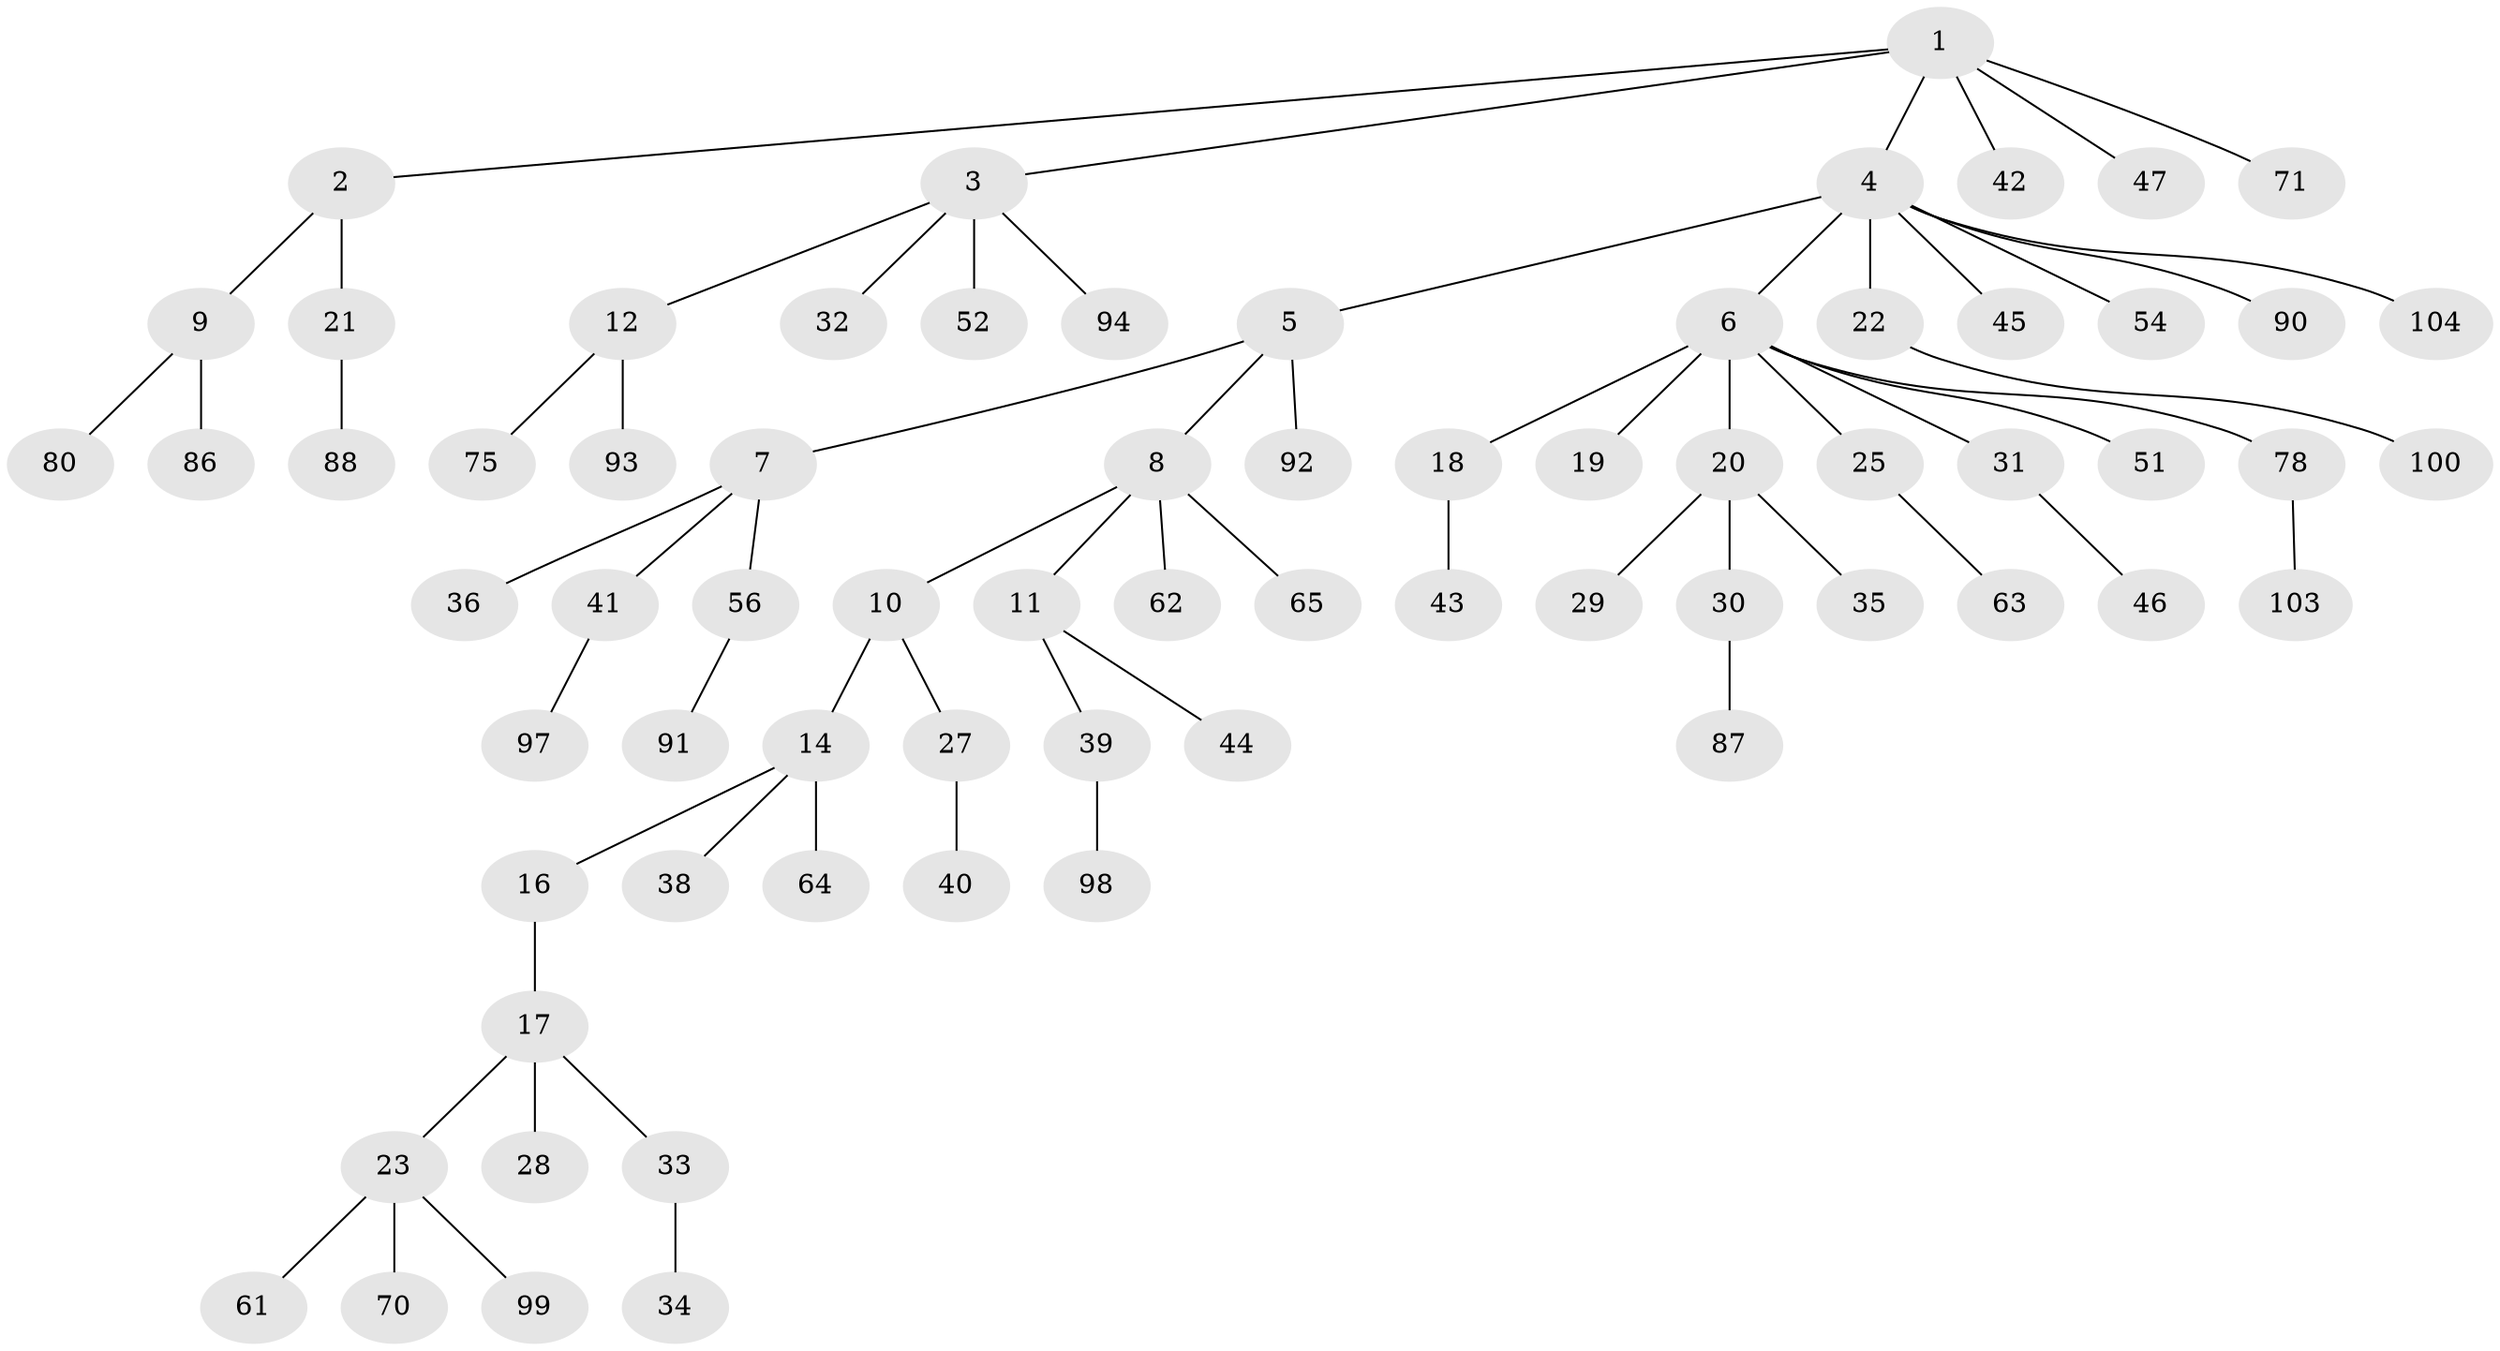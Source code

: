 // original degree distribution, {6: 0.028846153846153848, 3: 0.125, 9: 0.009615384615384616, 4: 0.038461538461538464, 5: 0.04807692307692308, 2: 0.20192307692307693, 1: 0.5480769230769231}
// Generated by graph-tools (version 1.1) at 2025/11/02/27/25 16:11:25]
// undirected, 70 vertices, 69 edges
graph export_dot {
graph [start="1"]
  node [color=gray90,style=filled];
  1 [super="+37"];
  2;
  3 [super="+73"];
  4 [super="+55"];
  5 [super="+49"];
  6 [super="+13"];
  7 [super="+24"];
  8 [super="+57"];
  9 [super="+59"];
  10 [super="+15"];
  11 [super="+26"];
  12 [super="+68"];
  14 [super="+101"];
  16;
  17 [super="+81"];
  18 [super="+83"];
  19;
  20 [super="+69"];
  21 [super="+79"];
  22 [super="+82"];
  23 [super="+50"];
  25;
  27 [super="+66"];
  28 [super="+84"];
  29;
  30 [super="+58"];
  31 [super="+53"];
  32;
  33;
  34 [super="+96"];
  35 [super="+77"];
  36;
  38;
  39 [super="+48"];
  40;
  41 [super="+76"];
  42 [super="+67"];
  43;
  44;
  45;
  46;
  47 [super="+60"];
  51;
  52 [super="+95"];
  54;
  56 [super="+74"];
  61 [super="+72"];
  62;
  63;
  64;
  65 [super="+89"];
  70;
  71;
  75;
  78;
  80 [super="+85"];
  86;
  87;
  88;
  90;
  91 [super="+102"];
  92;
  93;
  94;
  97;
  98;
  99;
  100;
  103;
  104;
  1 -- 2;
  1 -- 3;
  1 -- 4;
  1 -- 42;
  1 -- 71;
  1 -- 47;
  2 -- 9;
  2 -- 21;
  3 -- 12;
  3 -- 32;
  3 -- 52;
  3 -- 94;
  4 -- 5;
  4 -- 6;
  4 -- 22;
  4 -- 45;
  4 -- 54;
  4 -- 90;
  4 -- 104;
  5 -- 7;
  5 -- 8;
  5 -- 92;
  6 -- 18;
  6 -- 25;
  6 -- 31;
  6 -- 78;
  6 -- 19;
  6 -- 51;
  6 -- 20;
  7 -- 36;
  7 -- 56;
  7 -- 41;
  8 -- 10;
  8 -- 11;
  8 -- 62;
  8 -- 65;
  9 -- 80;
  9 -- 86;
  10 -- 14;
  10 -- 27;
  11 -- 39;
  11 -- 44;
  12 -- 75;
  12 -- 93;
  14 -- 16;
  14 -- 38;
  14 -- 64;
  16 -- 17;
  17 -- 23;
  17 -- 28;
  17 -- 33;
  18 -- 43;
  20 -- 29;
  20 -- 30;
  20 -- 35;
  21 -- 88;
  22 -- 100;
  23 -- 61;
  23 -- 70;
  23 -- 99;
  25 -- 63;
  27 -- 40;
  30 -- 87;
  31 -- 46;
  33 -- 34;
  39 -- 98;
  41 -- 97;
  56 -- 91;
  78 -- 103;
}
